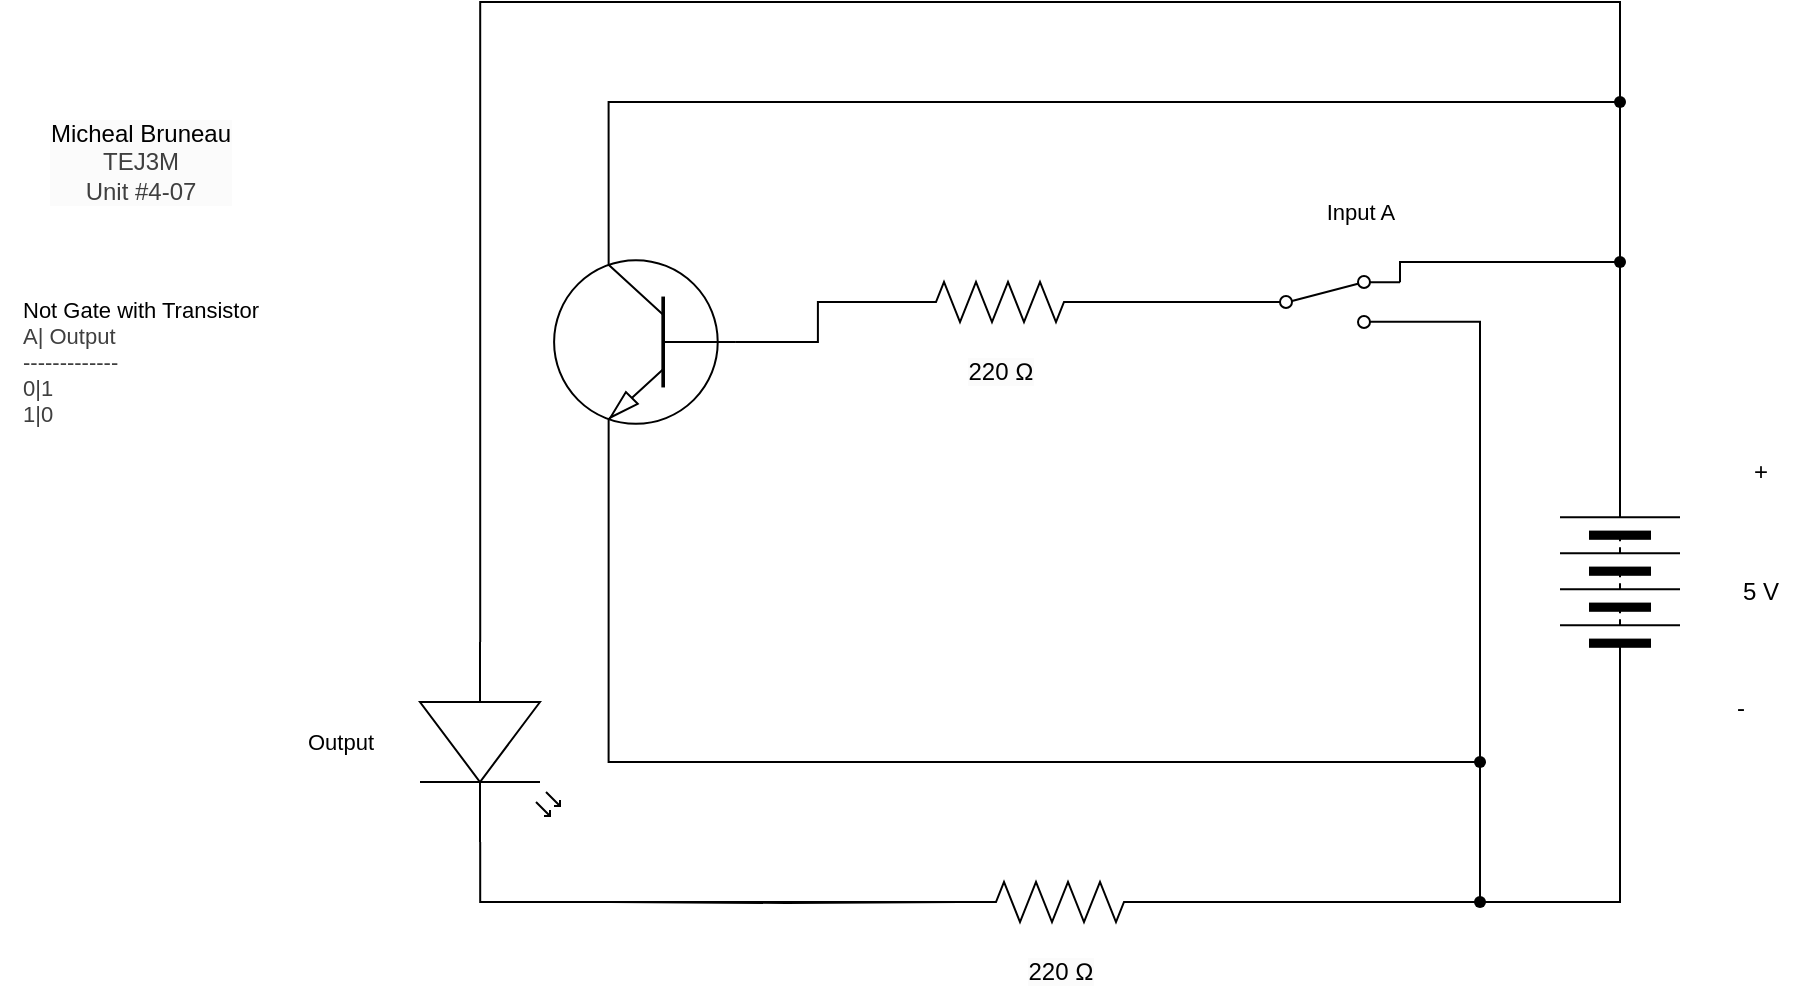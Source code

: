 <mxfile>
    <diagram id="47BDnx1XNDdrZjf742mh" name="Page-1">
        <mxGraphModel dx="532" dy="348" grid="1" gridSize="10" guides="1" tooltips="1" connect="1" arrows="1" fold="1" page="1" pageScale="1" pageWidth="850" pageHeight="1100" math="0" shadow="0">
            <root>
                <mxCell id="0"/>
                <mxCell id="1" parent="0"/>
                <mxCell id="2" value="&lt;span style=&quot;scrollbar-color: rgb(226, 226, 226) rgb(251, 251, 251); background-color: rgb(251, 251, 251); color: rgb(0, 0, 0);&quot;&gt;Micheal Bruneau&lt;/span&gt;&lt;div style=&quot;scrollbar-color: rgb(226, 226, 226) rgb(251, 251, 251); background-color: rgb(251, 251, 251); color: rgb(63, 63, 63);&quot;&gt;TEJ3M&lt;/div&gt;&lt;div style=&quot;scrollbar-color: rgb(226, 226, 226) rgb(251, 251, 251); background-color: rgb(251, 251, 251); color: rgb(63, 63, 63);&quot;&gt;Unit #4-07&lt;/div&gt;" style="text;html=1;align=center;verticalAlign=middle;resizable=0;points=[];autosize=1;strokeColor=none;fillColor=none;" parent="1" vertex="1">
                    <mxGeometry x="110" y="330" width="110" height="60" as="geometry"/>
                </mxCell>
                <mxCell id="3" value="&lt;div style=&quot;scrollbar-color: rgb(226, 226, 226) rgb(251, 251, 251); font-size: 11px; text-align: left; color: rgb(63, 63, 63);&quot;&gt;&lt;font color=&quot;#000000&quot;&gt;&lt;span style=&quot;background-color: rgb(255, 255, 255);&quot;&gt;Not Gate with Transistor&lt;/span&gt;&lt;/font&gt;&lt;/div&gt;&lt;div style=&quot;scrollbar-color: rgb(226, 226, 226) rgb(251, 251, 251); font-size: 11px; text-align: left; color: rgb(63, 63, 63);&quot;&gt;&lt;span style=&quot;color: light-dark(rgb(63, 63, 63), rgb(183, 183, 183));&quot;&gt;A| Output&lt;/span&gt;&lt;/div&gt;&lt;div style=&quot;color: rgb(63, 63, 63); scrollbar-color: rgb(226, 226, 226) rgb(251, 251, 251); font-size: 11px; text-align: left;&quot;&gt;-------------&lt;/div&gt;&lt;div style=&quot;color: rgb(63, 63, 63); scrollbar-color: rgb(226, 226, 226) rgb(251, 251, 251); font-size: 11px; text-align: left;&quot;&gt;0|1&lt;/div&gt;&lt;div style=&quot;color: rgb(63, 63, 63); scrollbar-color: rgb(226, 226, 226) rgb(251, 251, 251); font-size: 11px; text-align: left;&quot;&gt;1|0&lt;/div&gt;" style="text;html=1;align=center;verticalAlign=middle;resizable=0;points=[];autosize=1;strokeColor=none;fillColor=none;" parent="1" vertex="1">
                    <mxGeometry x="95" y="420" width="140" height="80" as="geometry"/>
                </mxCell>
                <mxCell id="31" style="edgeStyle=orthogonalEdgeStyle;html=1;exitDx=0;exitDy=0;rounded=0;endArrow=none;endFill=0;entryX=0;entryY=0.57;entryDx=0;entryDy=0;entryPerimeter=0;" parent="1" source="35" target="18" edge="1">
                    <mxGeometry relative="1" as="geometry">
                        <mxPoint x="910" y="260" as="targetPoint"/>
                        <Array as="points">
                            <mxPoint x="905" y="280"/>
                            <mxPoint x="335" y="280"/>
                        </Array>
                    </mxGeometry>
                </mxCell>
                <mxCell id="4" value="" style="pointerEvents=1;verticalLabelPosition=bottom;shadow=0;dashed=0;align=center;html=1;verticalAlign=top;shape=mxgraph.electrical.miscellaneous.batteryStack;rotation=-90;" parent="1" vertex="1">
                    <mxGeometry x="855" y="540" width="100" height="60" as="geometry"/>
                </mxCell>
                <mxCell id="5" value="+" style="text;html=1;align=center;verticalAlign=middle;resizable=0;points=[];autosize=1;strokeColor=none;fillColor=none;" parent="1" vertex="1">
                    <mxGeometry x="960" y="500" width="30" height="30" as="geometry"/>
                </mxCell>
                <mxCell id="6" value="-" style="text;html=1;align=center;verticalAlign=middle;resizable=0;points=[];autosize=1;strokeColor=none;fillColor=none;" parent="1" vertex="1">
                    <mxGeometry x="950" y="618" width="30" height="30" as="geometry"/>
                </mxCell>
                <mxCell id="7" value="5 V" style="text;html=1;align=center;verticalAlign=middle;resizable=0;points=[];autosize=1;strokeColor=none;fillColor=none;" parent="1" vertex="1">
                    <mxGeometry x="955" y="560" width="40" height="30" as="geometry"/>
                </mxCell>
                <mxCell id="33" style="edgeStyle=orthogonalEdgeStyle;shape=connector;rounded=0;html=1;exitX=0.7;exitY=0;exitDx=0;exitDy=0;exitPerimeter=0;entryX=1;entryY=0.5;entryDx=0;entryDy=0;strokeColor=default;align=center;verticalAlign=middle;fontFamily=Helvetica;fontSize=11;fontColor=default;labelBackgroundColor=default;endArrow=none;endFill=0;" parent="1" source="8" target="4" edge="1">
                    <mxGeometry relative="1" as="geometry">
                        <Array as="points">
                            <mxPoint x="399" y="330"/>
                            <mxPoint x="905" y="330"/>
                        </Array>
                    </mxGeometry>
                </mxCell>
                <mxCell id="8" value="" style="verticalLabelPosition=bottom;shadow=0;dashed=0;align=center;html=1;verticalAlign=top;shape=mxgraph.electrical.transistors.npn_transistor_1;rotation=-180;flipV=1;" parent="1" vertex="1">
                    <mxGeometry x="370" y="400" width="95" height="100" as="geometry"/>
                </mxCell>
                <mxCell id="10" value="" style="pointerEvents=1;verticalLabelPosition=bottom;shadow=0;dashed=0;align=center;html=1;verticalAlign=top;shape=mxgraph.electrical.resistors.resistor_2;fontFamily=Helvetica;fontSize=11;fontColor=default;labelBackgroundColor=default;" parent="1" vertex="1">
                    <mxGeometry x="545" y="420" width="100" height="20" as="geometry"/>
                </mxCell>
                <mxCell id="11" style="edgeStyle=orthogonalEdgeStyle;shape=connector;curved=0;rounded=0;html=1;exitDx=0;exitDy=0;exitPerimeter=0;entryX=0;entryY=0.5;entryDx=0;entryDy=0;strokeColor=default;align=center;verticalAlign=middle;fontFamily=Helvetica;fontSize=11;fontColor=default;labelBackgroundColor=default;endArrow=none;endFill=0;" parent="1" source="22" target="4" edge="1">
                    <mxGeometry relative="1" as="geometry"/>
                </mxCell>
                <mxCell id="12" style="edgeStyle=orthogonalEdgeStyle;shape=connector;curved=0;rounded=0;html=1;exitX=1;exitY=0.5;exitDx=0;exitDy=0;exitPerimeter=0;strokeColor=default;align=center;verticalAlign=middle;fontFamily=Helvetica;fontSize=11;fontColor=default;labelBackgroundColor=default;endArrow=none;endFill=0;entryX=1;entryY=0.88;entryDx=0;entryDy=0;" parent="1" source="13" target="40" edge="1">
                    <mxGeometry relative="1" as="geometry">
                        <mxPoint x="815" y="450" as="targetPoint"/>
                        <Array as="points">
                            <mxPoint x="835" y="730"/>
                            <mxPoint x="835" y="440"/>
                        </Array>
                    </mxGeometry>
                </mxCell>
                <mxCell id="13" value="" style="pointerEvents=1;verticalLabelPosition=bottom;shadow=0;dashed=0;align=center;html=1;verticalAlign=top;shape=mxgraph.electrical.resistors.resistor_2;fontFamily=Helvetica;fontSize=11;fontColor=default;labelBackgroundColor=default;" parent="1" vertex="1">
                    <mxGeometry x="575" y="720" width="100" height="20" as="geometry"/>
                </mxCell>
                <mxCell id="14" value="" style="shape=waypoint;sketch=0;fillStyle=solid;size=6;pointerEvents=1;points=[];fillColor=none;resizable=0;rotatable=0;perimeter=centerPerimeter;snapToPoint=1;fontFamily=Helvetica;fontSize=11;fontColor=default;labelBackgroundColor=default;" parent="1" vertex="1">
                    <mxGeometry x="895" y="400" width="20" height="20" as="geometry"/>
                </mxCell>
                <mxCell id="16" style="edgeStyle=orthogonalEdgeStyle;shape=connector;curved=0;rounded=0;html=1;exitX=1;exitY=0.5;exitDx=0;exitDy=0;entryX=1;entryY=0.12;entryDx=0;entryDy=0;strokeColor=default;align=center;verticalAlign=middle;fontFamily=Helvetica;fontSize=11;fontColor=default;labelBackgroundColor=default;endArrow=none;endFill=0;" parent="1" source="4" target="40" edge="1">
                    <mxGeometry relative="1" as="geometry">
                        <Array as="points">
                            <mxPoint x="905" y="410"/>
                            <mxPoint x="795" y="410"/>
                        </Array>
                        <mxPoint x="815" y="410" as="targetPoint"/>
                    </mxGeometry>
                </mxCell>
                <mxCell id="17" style="edgeStyle=orthogonalEdgeStyle;shape=connector;curved=0;rounded=0;html=1;exitX=0;exitY=0.5;exitDx=0;exitDy=0;exitPerimeter=0;entryX=0;entryY=0.5;entryDx=0;entryDy=0;entryPerimeter=0;strokeColor=default;align=center;verticalAlign=middle;fontFamily=Helvetica;fontSize=11;fontColor=default;labelBackgroundColor=default;endArrow=none;endFill=0;" parent="1" source="8" target="10" edge="1">
                    <mxGeometry relative="1" as="geometry"/>
                </mxCell>
                <mxCell id="18" value="" style="verticalLabelPosition=bottom;shadow=0;dashed=0;align=center;html=1;verticalAlign=top;shape=mxgraph.electrical.opto_electronics.led_2;pointerEvents=1;fontFamily=Helvetica;fontSize=11;fontColor=default;labelBackgroundColor=default;direction=south;" parent="1" vertex="1">
                    <mxGeometry x="305" y="600" width="70" height="100" as="geometry"/>
                </mxCell>
                <mxCell id="20" style="edgeStyle=orthogonalEdgeStyle;shape=connector;curved=0;rounded=0;html=1;exitX=1;exitY=0.57;exitDx=0;exitDy=0;exitPerimeter=0;entryX=0;entryY=0.5;entryDx=0;entryDy=0;entryPerimeter=0;strokeColor=default;align=center;verticalAlign=middle;fontFamily=Helvetica;fontSize=11;fontColor=default;labelBackgroundColor=default;endArrow=none;endFill=0;" parent="1" source="18" target="13" edge="1">
                    <mxGeometry relative="1" as="geometry"/>
                </mxCell>
                <mxCell id="21" value="" style="edgeStyle=orthogonalEdgeStyle;shape=connector;curved=0;rounded=0;html=1;exitX=1;exitY=0.5;exitDx=0;exitDy=0;exitPerimeter=0;entryDx=0;entryDy=0;strokeColor=default;align=center;verticalAlign=middle;fontFamily=Helvetica;fontSize=11;fontColor=default;labelBackgroundColor=default;endArrow=none;endFill=0;" parent="1" source="13" target="22" edge="1">
                    <mxGeometry relative="1" as="geometry">
                        <mxPoint x="675" y="730" as="sourcePoint"/>
                        <mxPoint x="905" y="620" as="targetPoint"/>
                    </mxGeometry>
                </mxCell>
                <mxCell id="22" value="" style="shape=waypoint;sketch=0;fillStyle=solid;size=6;pointerEvents=1;points=[];fillColor=none;resizable=0;rotatable=0;perimeter=centerPerimeter;snapToPoint=1;fontFamily=Helvetica;fontSize=11;fontColor=default;labelBackgroundColor=default;" parent="1" vertex="1">
                    <mxGeometry x="825" y="720" width="20" height="20" as="geometry"/>
                </mxCell>
                <mxCell id="25" value="Input A" style="text;html=1;align=center;verticalAlign=middle;resizable=0;points=[];autosize=1;strokeColor=none;fillColor=none;fontFamily=Helvetica;fontSize=11;fontColor=default;labelBackgroundColor=default;" parent="1" vertex="1">
                    <mxGeometry x="745" y="370" width="60" height="30" as="geometry"/>
                </mxCell>
                <mxCell id="26" value="&lt;span style=&quot;color: rgb(0, 0, 0); font-size: 12px; background-color: rgb(251, 251, 251);&quot;&gt;220 Ω&lt;/span&gt;" style="text;html=1;align=center;verticalAlign=middle;resizable=0;points=[];autosize=1;strokeColor=none;fillColor=none;fontFamily=Helvetica;fontSize=11;fontColor=default;labelBackgroundColor=default;" parent="1" vertex="1">
                    <mxGeometry x="595" y="750" width="60" height="30" as="geometry"/>
                </mxCell>
                <mxCell id="27" value="&lt;span style=&quot;font-size: 12px; background-color: rgb(251, 251, 251);&quot;&gt;220 Ω&lt;/span&gt;" style="text;html=1;align=center;verticalAlign=middle;resizable=0;points=[];autosize=1;strokeColor=none;fillColor=none;fontFamily=Helvetica;fontSize=11;fontColor=default;labelBackgroundColor=default;" parent="1" vertex="1">
                    <mxGeometry x="565" y="450" width="60" height="30" as="geometry"/>
                </mxCell>
                <mxCell id="28" value="Output" style="text;html=1;align=center;verticalAlign=middle;resizable=0;points=[];autosize=1;strokeColor=none;fillColor=none;fontFamily=Helvetica;fontSize=11;fontColor=default;labelBackgroundColor=default;" parent="1" vertex="1">
                    <mxGeometry x="235" y="635" width="60" height="30" as="geometry"/>
                </mxCell>
                <mxCell id="29" value="" style="shape=connector;rounded=0;html=1;exitX=1;exitY=0.5;exitDx=0;exitDy=0;exitPerimeter=0;entryDx=0;entryDy=0;entryPerimeter=0;strokeColor=default;align=center;verticalAlign=middle;fontFamily=Helvetica;fontSize=11;fontColor=default;labelBackgroundColor=default;endArrow=none;endFill=0;" parent="1" source="10" edge="1">
                    <mxGeometry relative="1" as="geometry">
                        <mxPoint x="645" y="430" as="sourcePoint"/>
                        <mxPoint x="725" y="430" as="targetPoint"/>
                    </mxGeometry>
                </mxCell>
                <mxCell id="32" style="edgeStyle=orthogonalEdgeStyle;shape=connector;rounded=0;html=1;exitDx=0;exitDy=0;exitPerimeter=0;entryX=0;entryY=0.5;entryDx=0;entryDy=0;entryPerimeter=0;strokeColor=default;align=center;verticalAlign=middle;fontFamily=Helvetica;fontSize=11;fontColor=default;labelBackgroundColor=default;endArrow=none;endFill=0;" parent="1" target="13" edge="1">
                    <mxGeometry relative="1" as="geometry">
                        <mxPoint x="400" y="730" as="sourcePoint"/>
                    </mxGeometry>
                </mxCell>
                <mxCell id="34" value="" style="edgeStyle=orthogonalEdgeStyle;html=1;exitX=1;exitY=0.5;exitDx=0;exitDy=0;rounded=0;endArrow=none;endFill=0;entryDx=0;entryDy=0;entryPerimeter=0;" parent="1" source="4" target="35" edge="1">
                    <mxGeometry relative="1" as="geometry">
                        <mxPoint x="335" y="600" as="targetPoint"/>
                        <mxPoint x="905" y="520" as="sourcePoint"/>
                        <Array as="points">
                            <mxPoint x="905" y="330"/>
                        </Array>
                    </mxGeometry>
                </mxCell>
                <mxCell id="35" value="" style="shape=waypoint;sketch=0;fillStyle=solid;size=6;pointerEvents=1;points=[];fillColor=none;resizable=0;rotatable=0;perimeter=centerPerimeter;snapToPoint=1;fontFamily=Helvetica;fontSize=11;fontColor=default;labelBackgroundColor=default;" parent="1" vertex="1">
                    <mxGeometry x="895" y="320" width="20" height="20" as="geometry"/>
                </mxCell>
                <mxCell id="36" value="" style="edgeStyle=orthogonalEdgeStyle;shape=connector;rounded=0;html=1;exitDx=0;exitDy=0;exitPerimeter=0;strokeColor=default;align=center;verticalAlign=middle;fontFamily=Helvetica;fontSize=11;fontColor=default;labelBackgroundColor=default;endArrow=none;endFill=0;entryX=0.3;entryY=0.5;entryDx=0;entryDy=0;entryPerimeter=0;" parent="1" source="39" target="22" edge="1">
                    <mxGeometry relative="1" as="geometry">
                        <mxPoint x="399" y="500" as="sourcePoint"/>
                        <mxPoint x="660" y="900" as="targetPoint"/>
                        <Array as="points">
                            <mxPoint x="835" y="660"/>
                        </Array>
                    </mxGeometry>
                </mxCell>
                <mxCell id="38" value="" style="edgeStyle=orthogonalEdgeStyle;shape=connector;rounded=0;html=1;exitX=0.7;exitY=1;exitDx=0;exitDy=0;exitPerimeter=0;strokeColor=default;align=center;verticalAlign=middle;fontFamily=Helvetica;fontSize=11;fontColor=default;labelBackgroundColor=default;endArrow=none;endFill=0;entryDx=0;entryDy=0;entryPerimeter=0;" parent="1" source="8" target="39" edge="1">
                    <mxGeometry relative="1" as="geometry">
                        <mxPoint x="399" y="500" as="sourcePoint"/>
                        <mxPoint x="835" y="730" as="targetPoint"/>
                        <Array as="points">
                            <mxPoint x="399" y="660"/>
                        </Array>
                    </mxGeometry>
                </mxCell>
                <mxCell id="39" value="" style="shape=waypoint;sketch=0;fillStyle=solid;size=6;pointerEvents=1;points=[];fillColor=none;resizable=0;rotatable=0;perimeter=centerPerimeter;snapToPoint=1;fontFamily=Helvetica;fontSize=11;fontColor=default;labelBackgroundColor=default;" parent="1" vertex="1">
                    <mxGeometry x="825" y="650" width="20" height="20" as="geometry"/>
                </mxCell>
                <mxCell id="40" value="" style="html=1;shape=mxgraph.electrical.electro-mechanical.twoWaySwitch;aspect=fixed;elSwitchState=2;" parent="1" vertex="1">
                    <mxGeometry x="720" y="417" width="75" height="26" as="geometry"/>
                </mxCell>
            </root>
        </mxGraphModel>
    </diagram>
</mxfile>